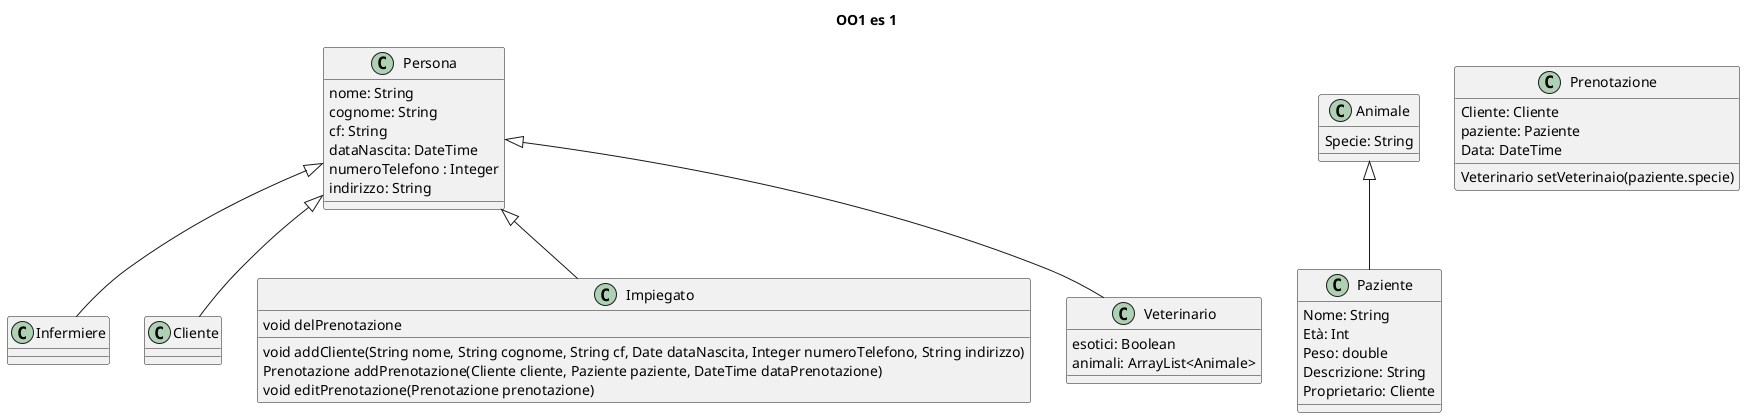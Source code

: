 @startuml
title OO1 es 1
class Persona{
    nome: String
    cognome: String
    cf: String
    dataNascita: DateTime
    numeroTelefono : Integer
    indirizzo: String
    }

class Infermiere
class Cliente
class Impiegato{
    void addCliente(String nome, String cognome, String cf, Date dataNascita, Integer numeroTelefono, String indirizzo)
    Prenotazione addPrenotazione(Cliente cliente, Paziente paziente, DateTime dataPrenotazione)
    void editPrenotazione(Prenotazione prenotazione)
    void delPrenotazione
    }
class Veterinario{
    esotici: Boolean
    animali: ArrayList<Animale>
    }


class Animale{
    Specie: String
    }
class Paziente{
    Nome: String
    Età: Int
    Peso: double
    Descrizione: String
    Proprietario: Cliente
    }

class Prenotazione{
    Cliente: Cliente
    paziente: Paziente
    Data: DateTime

    Veterinario setVeterinaio(paziente.specie)
    }


Persona <|-- Impiegato
Persona <|-- Infermiere
Persona <|-- Veterinario
Persona <|-- Cliente
Animale <|-- Paziente

@enduml